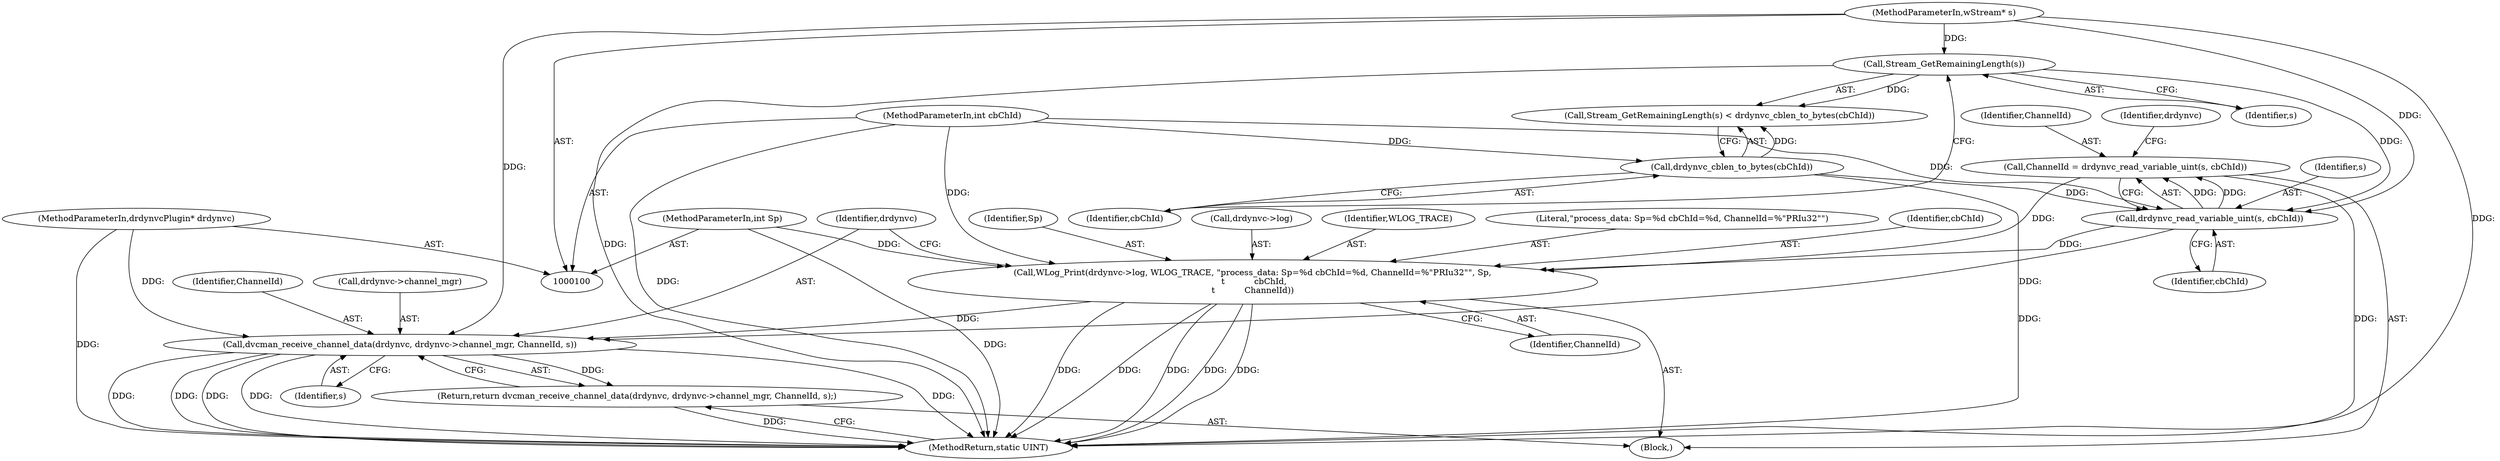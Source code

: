 digraph "0_FreeRDP_baee520e3dd9be6511c45a14c5f5e77784de1471_3@pointer" {
"1000130" [label="(Call,dvcman_receive_channel_data(drdynvc, drdynvc->channel_mgr, ChannelId, s))"];
"1000101" [label="(MethodParameterIn,drdynvcPlugin* drdynvc)"];
"1000120" [label="(Call,WLog_Print(drdynvc->log, WLOG_TRACE, \"process_data: Sp=%d cbChId=%d, ChannelId=%\"PRIu32\"\", Sp,\n \t           cbChId,\n\t           ChannelId))"];
"1000102" [label="(MethodParameterIn,int Sp)"];
"1000117" [label="(Call,drdynvc_read_variable_uint(s, cbChId))"];
"1000109" [label="(Call,Stream_GetRemainingLength(s))"];
"1000104" [label="(MethodParameterIn,wStream* s)"];
"1000111" [label="(Call,drdynvc_cblen_to_bytes(cbChId))"];
"1000103" [label="(MethodParameterIn,int cbChId)"];
"1000115" [label="(Call,ChannelId = drdynvc_read_variable_uint(s, cbChId))"];
"1000129" [label="(Return,return dvcman_receive_channel_data(drdynvc, drdynvc->channel_mgr, ChannelId, s);)"];
"1000116" [label="(Identifier,ChannelId)"];
"1000124" [label="(Identifier,WLOG_TRACE)"];
"1000137" [label="(MethodReturn,static UINT)"];
"1000128" [label="(Identifier,ChannelId)"];
"1000118" [label="(Identifier,s)"];
"1000125" [label="(Literal,\"process_data: Sp=%d cbChId=%d, ChannelId=%\"PRIu32\"\")"];
"1000115" [label="(Call,ChannelId = drdynvc_read_variable_uint(s, cbChId))"];
"1000119" [label="(Identifier,cbChId)"];
"1000120" [label="(Call,WLog_Print(drdynvc->log, WLOG_TRACE, \"process_data: Sp=%d cbChId=%d, ChannelId=%\"PRIu32\"\", Sp,\n \t           cbChId,\n\t           ChannelId))"];
"1000105" [label="(Block,)"];
"1000110" [label="(Identifier,s)"];
"1000129" [label="(Return,return dvcman_receive_channel_data(drdynvc, drdynvc->channel_mgr, ChannelId, s);)"];
"1000127" [label="(Identifier,cbChId)"];
"1000108" [label="(Call,Stream_GetRemainingLength(s) < drdynvc_cblen_to_bytes(cbChId))"];
"1000126" [label="(Identifier,Sp)"];
"1000130" [label="(Call,dvcman_receive_channel_data(drdynvc, drdynvc->channel_mgr, ChannelId, s))"];
"1000117" [label="(Call,drdynvc_read_variable_uint(s, cbChId))"];
"1000135" [label="(Identifier,ChannelId)"];
"1000103" [label="(MethodParameterIn,int cbChId)"];
"1000121" [label="(Call,drdynvc->log)"];
"1000112" [label="(Identifier,cbChId)"];
"1000111" [label="(Call,drdynvc_cblen_to_bytes(cbChId))"];
"1000101" [label="(MethodParameterIn,drdynvcPlugin* drdynvc)"];
"1000102" [label="(MethodParameterIn,int Sp)"];
"1000109" [label="(Call,Stream_GetRemainingLength(s))"];
"1000132" [label="(Call,drdynvc->channel_mgr)"];
"1000122" [label="(Identifier,drdynvc)"];
"1000131" [label="(Identifier,drdynvc)"];
"1000104" [label="(MethodParameterIn,wStream* s)"];
"1000136" [label="(Identifier,s)"];
"1000130" -> "1000129"  [label="AST: "];
"1000130" -> "1000136"  [label="CFG: "];
"1000131" -> "1000130"  [label="AST: "];
"1000132" -> "1000130"  [label="AST: "];
"1000135" -> "1000130"  [label="AST: "];
"1000136" -> "1000130"  [label="AST: "];
"1000129" -> "1000130"  [label="CFG: "];
"1000130" -> "1000137"  [label="DDG: "];
"1000130" -> "1000137"  [label="DDG: "];
"1000130" -> "1000137"  [label="DDG: "];
"1000130" -> "1000137"  [label="DDG: "];
"1000130" -> "1000137"  [label="DDG: "];
"1000130" -> "1000129"  [label="DDG: "];
"1000101" -> "1000130"  [label="DDG: "];
"1000120" -> "1000130"  [label="DDG: "];
"1000117" -> "1000130"  [label="DDG: "];
"1000104" -> "1000130"  [label="DDG: "];
"1000101" -> "1000100"  [label="AST: "];
"1000101" -> "1000137"  [label="DDG: "];
"1000120" -> "1000105"  [label="AST: "];
"1000120" -> "1000128"  [label="CFG: "];
"1000121" -> "1000120"  [label="AST: "];
"1000124" -> "1000120"  [label="AST: "];
"1000125" -> "1000120"  [label="AST: "];
"1000126" -> "1000120"  [label="AST: "];
"1000127" -> "1000120"  [label="AST: "];
"1000128" -> "1000120"  [label="AST: "];
"1000131" -> "1000120"  [label="CFG: "];
"1000120" -> "1000137"  [label="DDG: "];
"1000120" -> "1000137"  [label="DDG: "];
"1000120" -> "1000137"  [label="DDG: "];
"1000120" -> "1000137"  [label="DDG: "];
"1000120" -> "1000137"  [label="DDG: "];
"1000102" -> "1000120"  [label="DDG: "];
"1000117" -> "1000120"  [label="DDG: "];
"1000103" -> "1000120"  [label="DDG: "];
"1000115" -> "1000120"  [label="DDG: "];
"1000102" -> "1000100"  [label="AST: "];
"1000102" -> "1000137"  [label="DDG: "];
"1000117" -> "1000115"  [label="AST: "];
"1000117" -> "1000119"  [label="CFG: "];
"1000118" -> "1000117"  [label="AST: "];
"1000119" -> "1000117"  [label="AST: "];
"1000115" -> "1000117"  [label="CFG: "];
"1000117" -> "1000115"  [label="DDG: "];
"1000117" -> "1000115"  [label="DDG: "];
"1000109" -> "1000117"  [label="DDG: "];
"1000104" -> "1000117"  [label="DDG: "];
"1000111" -> "1000117"  [label="DDG: "];
"1000103" -> "1000117"  [label="DDG: "];
"1000109" -> "1000108"  [label="AST: "];
"1000109" -> "1000110"  [label="CFG: "];
"1000110" -> "1000109"  [label="AST: "];
"1000112" -> "1000109"  [label="CFG: "];
"1000109" -> "1000137"  [label="DDG: "];
"1000109" -> "1000108"  [label="DDG: "];
"1000104" -> "1000109"  [label="DDG: "];
"1000104" -> "1000100"  [label="AST: "];
"1000104" -> "1000137"  [label="DDG: "];
"1000111" -> "1000108"  [label="AST: "];
"1000111" -> "1000112"  [label="CFG: "];
"1000112" -> "1000111"  [label="AST: "];
"1000108" -> "1000111"  [label="CFG: "];
"1000111" -> "1000137"  [label="DDG: "];
"1000111" -> "1000108"  [label="DDG: "];
"1000103" -> "1000111"  [label="DDG: "];
"1000103" -> "1000100"  [label="AST: "];
"1000103" -> "1000137"  [label="DDG: "];
"1000115" -> "1000105"  [label="AST: "];
"1000116" -> "1000115"  [label="AST: "];
"1000122" -> "1000115"  [label="CFG: "];
"1000115" -> "1000137"  [label="DDG: "];
"1000129" -> "1000105"  [label="AST: "];
"1000137" -> "1000129"  [label="CFG: "];
"1000129" -> "1000137"  [label="DDG: "];
}
